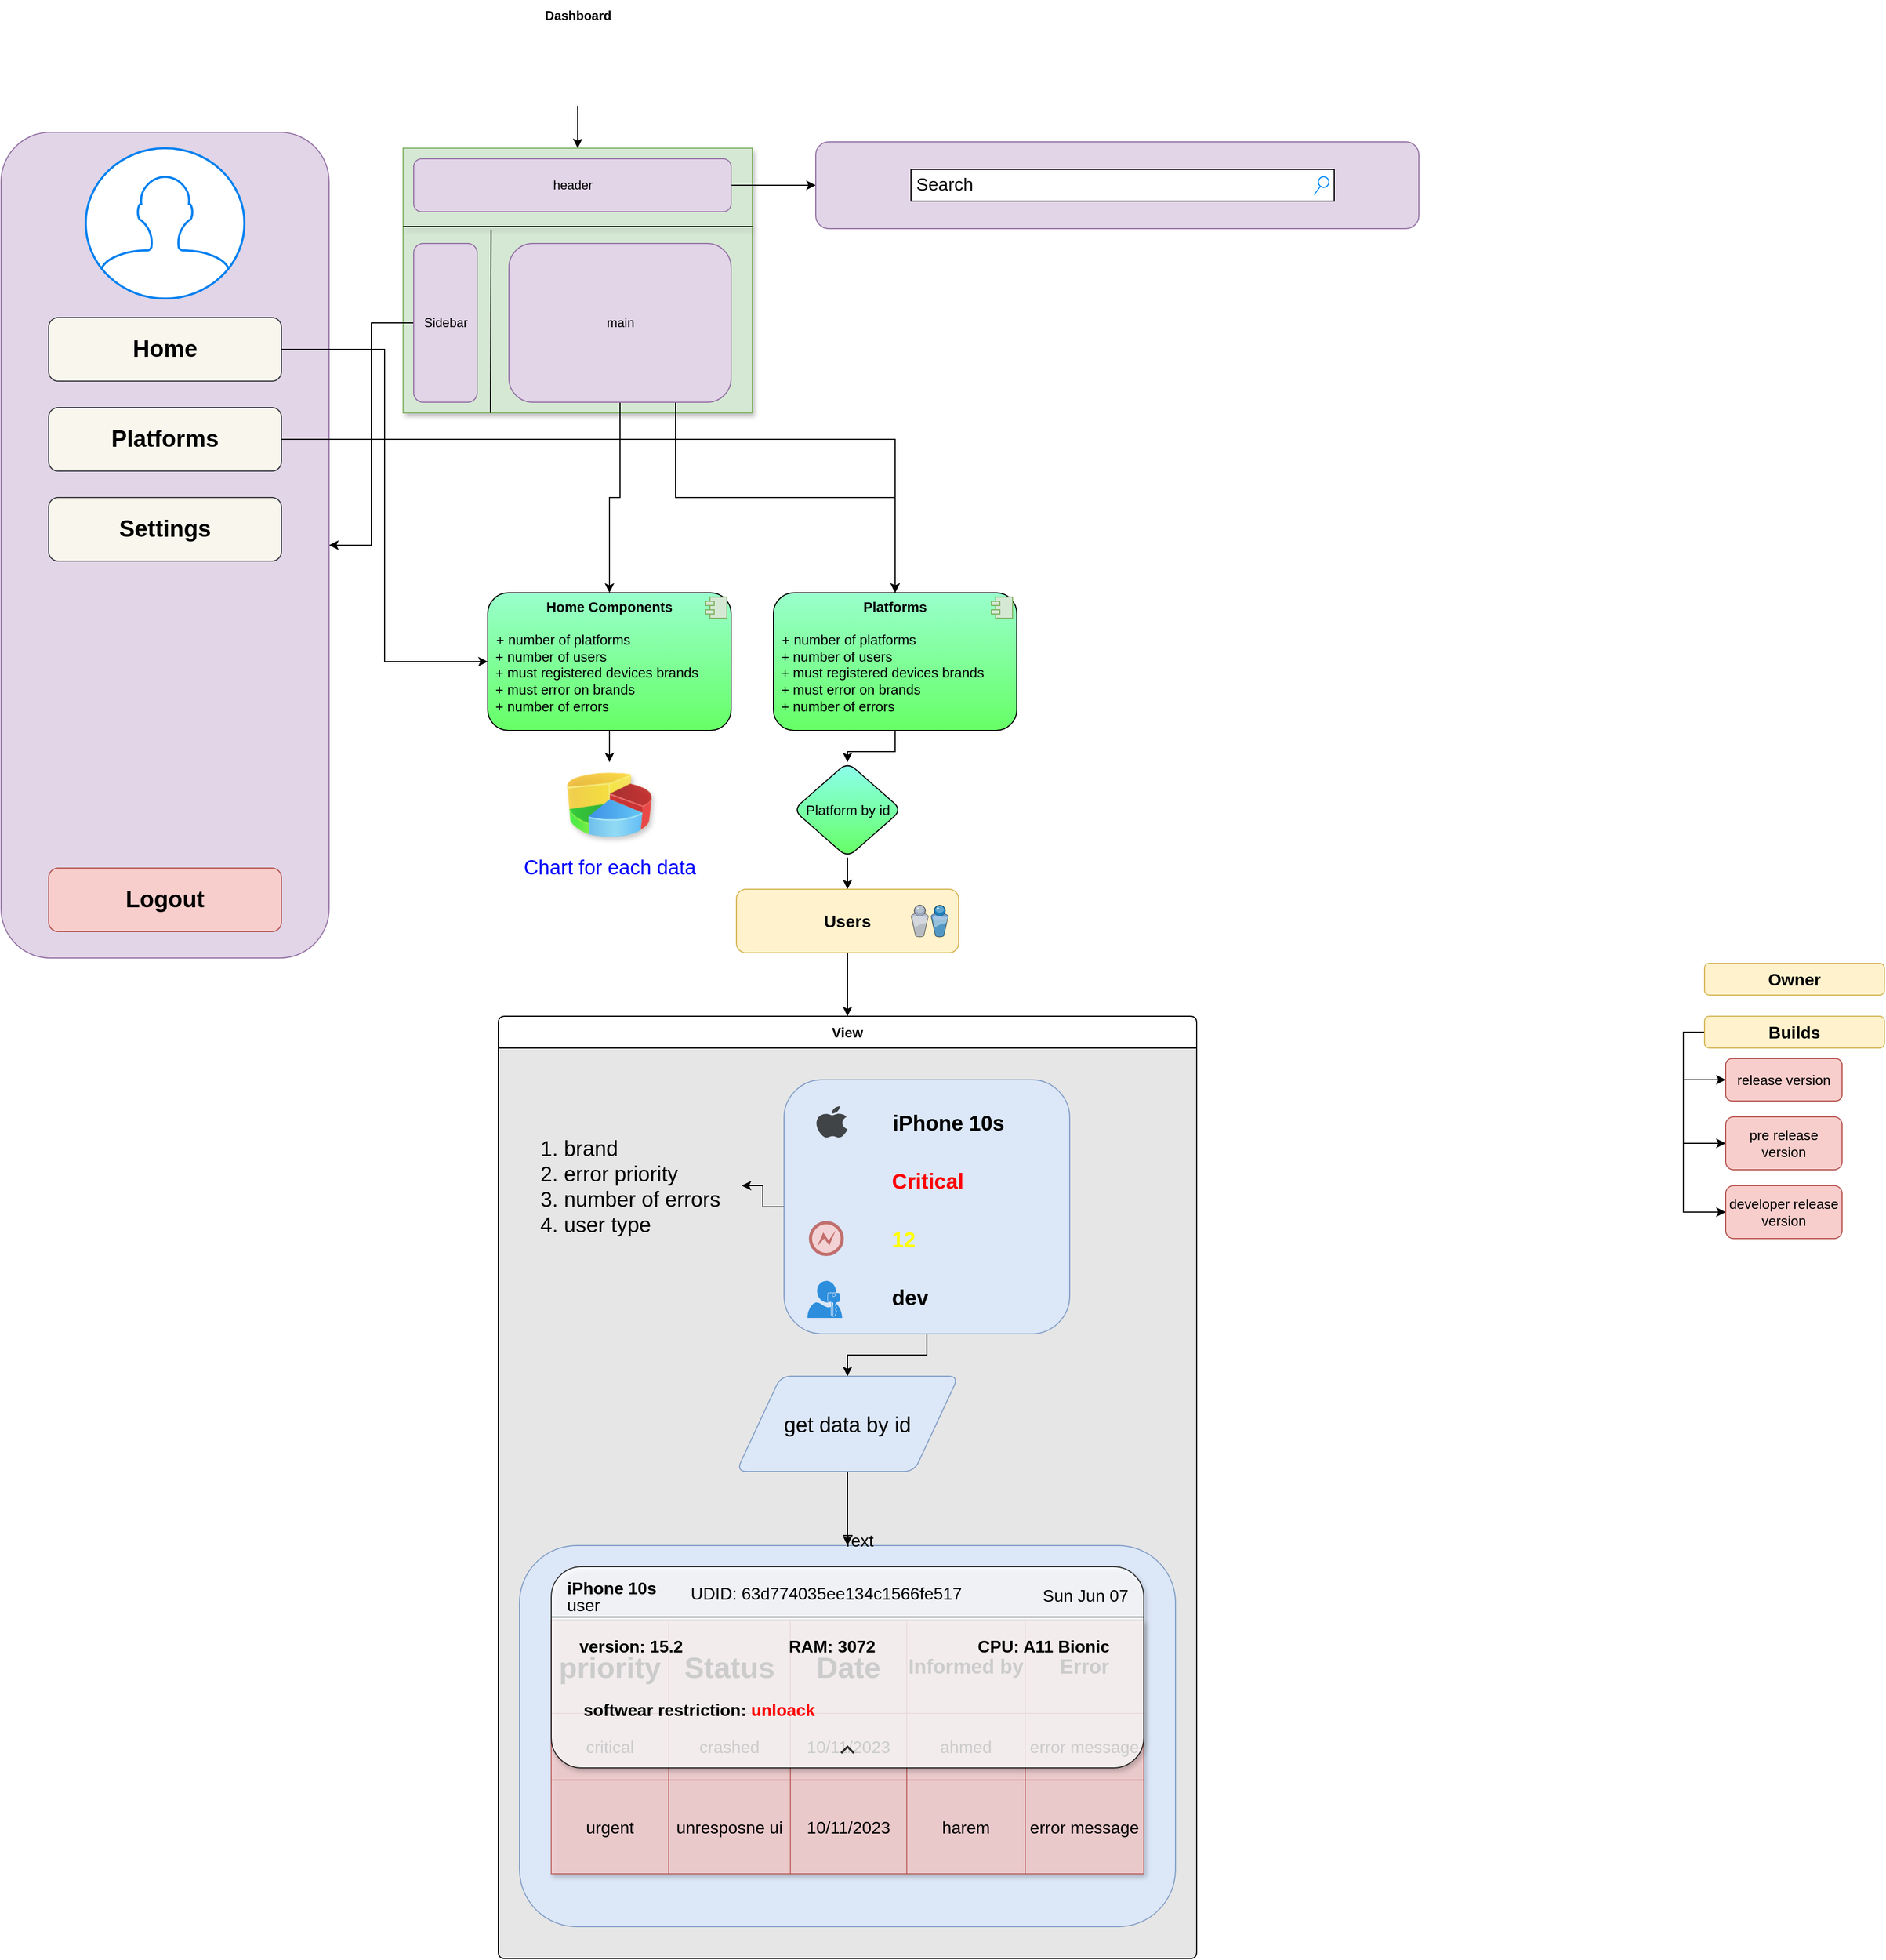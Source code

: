 <mxfile version="20.8.13" type="github">
  <diagram name="Page-1" id="5f0bae14-7c28-e335-631c-24af17079c00">
    <mxGraphModel dx="3183" dy="1113" grid="1" gridSize="10" guides="1" tooltips="1" connect="1" arrows="1" fold="1" page="1" pageScale="1" pageWidth="1100" pageHeight="850" background="none" math="0" shadow="0">
      <root>
        <mxCell id="0" />
        <mxCell id="1" parent="0" />
        <mxCell id="uQ2OAuAyLlIsEGCyf4NW-97" value="View" style="swimlane;whiteSpace=wrap;html=1;rounded=1;shadow=0;glass=0;sketch=0;fillStyle=solid;fontFamily=Helvetica;fontSize=13;gradientDirection=south;startSize=30;arcSize=7;swimlaneFillColor=#E6E6E6;expand=1;" vertex="1" parent="1">
          <mxGeometry x="340" y="970" width="660" height="890" as="geometry" />
        </mxCell>
        <mxCell id="uQ2OAuAyLlIsEGCyf4NW-123" value="" style="rounded=1;whiteSpace=wrap;html=1;shadow=0;glass=0;sketch=0;fillStyle=solid;fontFamily=Helvetica;fontSize=13;fillColor=#dae8fc;gradientDirection=south;opacity=80;strokeColor=#6c8ebf;" vertex="1" parent="uQ2OAuAyLlIsEGCyf4NW-97">
          <mxGeometry x="20" y="500" width="620" height="360" as="geometry" />
        </mxCell>
        <mxCell id="uQ2OAuAyLlIsEGCyf4NW-139" value="" style="shape=table;startSize=0;container=1;collapsible=0;childLayout=tableLayout;fontSize=16;rounded=1;shadow=1;glass=0;sketch=0;fillStyle=solid;strokeColor=#b85450;fontFamily=Helvetica;fillColor=#f8cecc;gradientDirection=south;opacity=80;arcSize=24;fixedRows=0;resizeLast=0;resizeLastRow=0;" vertex="1" parent="uQ2OAuAyLlIsEGCyf4NW-97">
          <mxGeometry x="50" y="570.5" width="560" height="239.5" as="geometry" />
        </mxCell>
        <mxCell id="uQ2OAuAyLlIsEGCyf4NW-144" value="" style="shape=tableRow;horizontal=0;startSize=0;swimlaneHead=0;swimlaneBody=0;strokeColor=inherit;top=0;left=0;bottom=0;right=0;collapsible=0;dropTarget=0;fillColor=none;points=[[0,0.5],[1,0.5]];portConstraint=eastwest;fontSize=16;rounded=1;shadow=1;glass=0;sketch=0;fillStyle=solid;fontFamily=Helvetica;fontColor=#000000;opacity=80;arcSize=50;" vertex="1" parent="uQ2OAuAyLlIsEGCyf4NW-139">
          <mxGeometry width="560" height="88" as="geometry" />
        </mxCell>
        <mxCell id="uQ2OAuAyLlIsEGCyf4NW-145" value="&lt;b&gt;&lt;font style=&quot;font-size: 28px;&quot;&gt;priority&lt;/font&gt;&lt;/b&gt;" style="shape=partialRectangle;html=1;whiteSpace=wrap;connectable=0;strokeColor=inherit;overflow=hidden;fillColor=none;top=0;left=0;bottom=0;right=0;pointerEvents=1;fontSize=16;rounded=1;shadow=1;glass=0;sketch=0;fillStyle=solid;fontFamily=Helvetica;fontColor=#000000;opacity=80;" vertex="1" parent="uQ2OAuAyLlIsEGCyf4NW-144">
          <mxGeometry width="111" height="88" as="geometry">
            <mxRectangle width="111" height="88" as="alternateBounds" />
          </mxGeometry>
        </mxCell>
        <mxCell id="uQ2OAuAyLlIsEGCyf4NW-146" value="&lt;b style=&quot;border-color: var(--border-color);&quot;&gt;&lt;font style=&quot;border-color: var(--border-color); font-size: 28px;&quot;&gt;Status&lt;/font&gt;&lt;/b&gt;" style="shape=partialRectangle;html=1;whiteSpace=wrap;connectable=0;strokeColor=inherit;overflow=hidden;fillColor=none;top=0;left=0;bottom=0;right=0;pointerEvents=1;fontSize=16;rounded=1;shadow=1;glass=0;sketch=0;fillStyle=solid;fontFamily=Helvetica;fontColor=#000000;opacity=80;" vertex="1" parent="uQ2OAuAyLlIsEGCyf4NW-144">
          <mxGeometry x="111" width="115" height="88" as="geometry">
            <mxRectangle width="115" height="88" as="alternateBounds" />
          </mxGeometry>
        </mxCell>
        <mxCell id="uQ2OAuAyLlIsEGCyf4NW-147" value="&lt;b style=&quot;border-color: var(--border-color);&quot;&gt;&lt;font style=&quot;border-color: var(--border-color); font-size: 28px;&quot;&gt;Date&lt;/font&gt;&lt;/b&gt;" style="shape=partialRectangle;html=1;whiteSpace=wrap;connectable=0;strokeColor=inherit;overflow=hidden;fillColor=none;top=0;left=0;bottom=0;right=0;pointerEvents=1;fontSize=16;rounded=1;shadow=1;glass=0;sketch=0;fillStyle=solid;fontFamily=Helvetica;fontColor=#000000;opacity=80;" vertex="1" parent="uQ2OAuAyLlIsEGCyf4NW-144">
          <mxGeometry x="226" width="110" height="88" as="geometry">
            <mxRectangle width="110" height="88" as="alternateBounds" />
          </mxGeometry>
        </mxCell>
        <mxCell id="uQ2OAuAyLlIsEGCyf4NW-187" value="&lt;b style=&quot;border-color: var(--border-color);&quot;&gt;&lt;font style=&quot;border-color: var(--border-color); font-size: 19px;&quot;&gt;Informed by&lt;/font&gt;&lt;/b&gt;" style="shape=partialRectangle;html=1;whiteSpace=wrap;connectable=0;strokeColor=inherit;overflow=hidden;fillColor=none;top=0;left=0;bottom=0;right=0;pointerEvents=1;fontSize=16;rounded=1;shadow=1;glass=0;sketch=0;fillStyle=solid;fontFamily=Helvetica;fontColor=#000000;opacity=80;" vertex="1" parent="uQ2OAuAyLlIsEGCyf4NW-144">
          <mxGeometry x="336" width="112" height="88" as="geometry">
            <mxRectangle width="112" height="88" as="alternateBounds" />
          </mxGeometry>
        </mxCell>
        <mxCell id="uQ2OAuAyLlIsEGCyf4NW-190" value="&lt;span style=&quot;font-size: 19px;&quot;&gt;&lt;b&gt;Error&lt;/b&gt;&lt;/span&gt;" style="shape=partialRectangle;html=1;whiteSpace=wrap;connectable=0;strokeColor=inherit;overflow=hidden;fillColor=none;top=0;left=0;bottom=0;right=0;pointerEvents=1;fontSize=16;rounded=1;shadow=1;glass=0;sketch=0;fillStyle=solid;fontFamily=Helvetica;fontColor=#000000;opacity=80;" vertex="1" parent="uQ2OAuAyLlIsEGCyf4NW-144">
          <mxGeometry x="448" width="112" height="88" as="geometry">
            <mxRectangle width="112" height="88" as="alternateBounds" />
          </mxGeometry>
        </mxCell>
        <mxCell id="uQ2OAuAyLlIsEGCyf4NW-148" value="" style="shape=tableRow;horizontal=0;startSize=0;swimlaneHead=0;swimlaneBody=0;strokeColor=inherit;top=0;left=0;bottom=0;right=0;collapsible=0;dropTarget=0;fillColor=none;points=[[0,0.5],[1,0.5]];portConstraint=eastwest;fontSize=16;rounded=1;shadow=1;glass=0;sketch=0;fillStyle=solid;fontFamily=Helvetica;fontColor=#000000;opacity=80;" vertex="1" parent="uQ2OAuAyLlIsEGCyf4NW-139">
          <mxGeometry y="88" width="560" height="63" as="geometry" />
        </mxCell>
        <mxCell id="uQ2OAuAyLlIsEGCyf4NW-149" value="critical" style="shape=partialRectangle;html=1;whiteSpace=wrap;connectable=0;strokeColor=inherit;overflow=hidden;fillColor=none;top=0;left=0;bottom=0;right=0;pointerEvents=1;fontSize=16;rounded=1;shadow=1;glass=0;sketch=0;fillStyle=solid;fontFamily=Helvetica;fontColor=#000000;opacity=80;" vertex="1" parent="uQ2OAuAyLlIsEGCyf4NW-148">
          <mxGeometry width="111" height="63" as="geometry">
            <mxRectangle width="111" height="63" as="alternateBounds" />
          </mxGeometry>
        </mxCell>
        <mxCell id="uQ2OAuAyLlIsEGCyf4NW-150" value="crashed" style="shape=partialRectangle;html=1;whiteSpace=wrap;connectable=0;strokeColor=inherit;overflow=hidden;fillColor=none;top=0;left=0;bottom=0;right=0;pointerEvents=1;fontSize=16;rounded=1;shadow=1;glass=0;sketch=0;fillStyle=solid;fontFamily=Helvetica;fontColor=#000000;opacity=80;" vertex="1" parent="uQ2OAuAyLlIsEGCyf4NW-148">
          <mxGeometry x="111" width="115" height="63" as="geometry">
            <mxRectangle width="115" height="63" as="alternateBounds" />
          </mxGeometry>
        </mxCell>
        <mxCell id="uQ2OAuAyLlIsEGCyf4NW-151" value="10/11/2023" style="shape=partialRectangle;html=1;whiteSpace=wrap;connectable=0;strokeColor=inherit;overflow=hidden;fillColor=none;top=0;left=0;bottom=0;right=0;pointerEvents=1;fontSize=16;rounded=1;shadow=1;glass=0;sketch=0;fillStyle=solid;fontFamily=Helvetica;fontColor=#000000;opacity=80;" vertex="1" parent="uQ2OAuAyLlIsEGCyf4NW-148">
          <mxGeometry x="226" width="110" height="63" as="geometry">
            <mxRectangle width="110" height="63" as="alternateBounds" />
          </mxGeometry>
        </mxCell>
        <mxCell id="uQ2OAuAyLlIsEGCyf4NW-188" value="ahmed" style="shape=partialRectangle;html=1;whiteSpace=wrap;connectable=0;strokeColor=inherit;overflow=hidden;fillColor=none;top=0;left=0;bottom=0;right=0;pointerEvents=1;fontSize=16;rounded=1;shadow=1;glass=0;sketch=0;fillStyle=solid;fontFamily=Helvetica;fontColor=#000000;opacity=80;" vertex="1" parent="uQ2OAuAyLlIsEGCyf4NW-148">
          <mxGeometry x="336" width="112" height="63" as="geometry">
            <mxRectangle width="112" height="63" as="alternateBounds" />
          </mxGeometry>
        </mxCell>
        <mxCell id="uQ2OAuAyLlIsEGCyf4NW-191" value="error message" style="shape=partialRectangle;html=1;whiteSpace=wrap;connectable=0;strokeColor=inherit;overflow=hidden;fillColor=none;top=0;left=0;bottom=0;right=0;pointerEvents=1;fontSize=16;rounded=1;shadow=1;glass=0;sketch=0;fillStyle=solid;fontFamily=Helvetica;fontColor=#000000;opacity=80;" vertex="1" parent="uQ2OAuAyLlIsEGCyf4NW-148">
          <mxGeometry x="448" width="112" height="63" as="geometry">
            <mxRectangle width="112" height="63" as="alternateBounds" />
          </mxGeometry>
        </mxCell>
        <mxCell id="uQ2OAuAyLlIsEGCyf4NW-140" value="" style="shape=tableRow;horizontal=0;startSize=0;swimlaneHead=0;swimlaneBody=0;strokeColor=inherit;top=0;left=0;bottom=0;right=0;collapsible=0;dropTarget=0;fillColor=none;points=[[0,0.5],[1,0.5]];portConstraint=eastwest;fontSize=16;rounded=1;shadow=1;glass=0;sketch=0;fillStyle=solid;fontFamily=Helvetica;fontColor=#000000;opacity=80;arcSize=6;moveCells=0;" vertex="1" parent="uQ2OAuAyLlIsEGCyf4NW-139">
          <mxGeometry y="151" width="560" height="89" as="geometry" />
        </mxCell>
        <mxCell id="uQ2OAuAyLlIsEGCyf4NW-141" value="urgent" style="shape=partialRectangle;html=1;whiteSpace=wrap;connectable=0;strokeColor=inherit;overflow=hidden;fillColor=none;top=0;left=0;bottom=0;right=0;pointerEvents=1;fontSize=16;rounded=1;shadow=1;glass=0;sketch=0;fillStyle=solid;fontFamily=Helvetica;fontColor=#000000;opacity=80;" vertex="1" parent="uQ2OAuAyLlIsEGCyf4NW-140">
          <mxGeometry width="111" height="89" as="geometry">
            <mxRectangle width="111" height="89" as="alternateBounds" />
          </mxGeometry>
        </mxCell>
        <mxCell id="uQ2OAuAyLlIsEGCyf4NW-142" value="unresposne ui" style="shape=partialRectangle;html=1;whiteSpace=wrap;connectable=0;strokeColor=inherit;overflow=hidden;fillColor=none;top=0;left=0;bottom=0;right=0;pointerEvents=1;fontSize=16;rounded=1;shadow=1;glass=0;sketch=0;fillStyle=solid;fontFamily=Helvetica;fontColor=#000000;opacity=80;" vertex="1" parent="uQ2OAuAyLlIsEGCyf4NW-140">
          <mxGeometry x="111" width="115" height="89" as="geometry">
            <mxRectangle width="115" height="89" as="alternateBounds" />
          </mxGeometry>
        </mxCell>
        <mxCell id="uQ2OAuAyLlIsEGCyf4NW-143" value="10/11/2023" style="shape=partialRectangle;html=1;whiteSpace=wrap;connectable=0;strokeColor=inherit;overflow=hidden;fillColor=none;top=0;left=0;bottom=0;right=0;pointerEvents=1;fontSize=16;rounded=1;shadow=1;glass=0;sketch=0;fillStyle=solid;fontFamily=Helvetica;fontColor=#000000;opacity=80;" vertex="1" parent="uQ2OAuAyLlIsEGCyf4NW-140">
          <mxGeometry x="226" width="110" height="89" as="geometry">
            <mxRectangle width="110" height="89" as="alternateBounds" />
          </mxGeometry>
        </mxCell>
        <mxCell id="uQ2OAuAyLlIsEGCyf4NW-189" value="harem" style="shape=partialRectangle;html=1;whiteSpace=wrap;connectable=0;strokeColor=inherit;overflow=hidden;fillColor=none;top=0;left=0;bottom=0;right=0;pointerEvents=1;fontSize=16;rounded=1;shadow=1;glass=0;sketch=0;fillStyle=solid;fontFamily=Helvetica;fontColor=#000000;opacity=80;" vertex="1" parent="uQ2OAuAyLlIsEGCyf4NW-140">
          <mxGeometry x="336" width="112" height="89" as="geometry">
            <mxRectangle width="112" height="89" as="alternateBounds" />
          </mxGeometry>
        </mxCell>
        <mxCell id="uQ2OAuAyLlIsEGCyf4NW-192" value="error message" style="shape=partialRectangle;html=1;whiteSpace=wrap;connectable=0;strokeColor=inherit;overflow=hidden;fillColor=none;top=0;left=0;bottom=0;right=0;pointerEvents=1;fontSize=16;rounded=1;shadow=1;glass=0;sketch=0;fillStyle=solid;fontFamily=Helvetica;fontColor=#000000;opacity=80;" vertex="1" parent="uQ2OAuAyLlIsEGCyf4NW-140">
          <mxGeometry x="448" width="112" height="89" as="geometry">
            <mxRectangle width="112" height="89" as="alternateBounds" />
          </mxGeometry>
        </mxCell>
        <mxCell id="uQ2OAuAyLlIsEGCyf4NW-114" style="edgeStyle=orthogonalEdgeStyle;rounded=0;orthogonalLoop=1;jettySize=auto;html=1;exitX=0;exitY=0.5;exitDx=0;exitDy=0;fontFamily=Helvetica;fontSize=20;" edge="1" parent="uQ2OAuAyLlIsEGCyf4NW-97" source="uQ2OAuAyLlIsEGCyf4NW-105" target="uQ2OAuAyLlIsEGCyf4NW-112">
          <mxGeometry relative="1" as="geometry" />
        </mxCell>
        <mxCell id="uQ2OAuAyLlIsEGCyf4NW-122" value="" style="edgeStyle=orthogonalEdgeStyle;rounded=0;orthogonalLoop=1;jettySize=auto;html=1;fontFamily=Helvetica;fontSize=20;fontColor=#FFFF00;" edge="1" parent="uQ2OAuAyLlIsEGCyf4NW-97" source="uQ2OAuAyLlIsEGCyf4NW-105" target="uQ2OAuAyLlIsEGCyf4NW-121">
          <mxGeometry relative="1" as="geometry" />
        </mxCell>
        <mxCell id="uQ2OAuAyLlIsEGCyf4NW-105" value="" style="rounded=1;whiteSpace=wrap;html=1;shadow=0;glass=0;sketch=0;fillStyle=solid;fontFamily=Helvetica;fontSize=13;fillColor=#dae8fc;gradientDirection=south;opacity=80;strokeColor=#6c8ebf;" vertex="1" parent="uQ2OAuAyLlIsEGCyf4NW-97">
          <mxGeometry x="270" y="60" width="270" height="240" as="geometry" />
        </mxCell>
        <mxCell id="uQ2OAuAyLlIsEGCyf4NW-108" value="" style="dashed=0;outlineConnect=0;html=1;align=center;labelPosition=center;verticalLabelPosition=bottom;verticalAlign=top;shape=mxgraph.weblogos.apple;fillColor=#1B1C1C;strokeColor=none;rounded=1;shadow=0;glass=0;sketch=0;fillStyle=solid;fontFamily=Helvetica;fontSize=13;opacity=80;" vertex="1" parent="uQ2OAuAyLlIsEGCyf4NW-97">
          <mxGeometry x="300" y="85" width="30" height="30" as="geometry" />
        </mxCell>
        <mxCell id="uQ2OAuAyLlIsEGCyf4NW-109" value="&lt;b&gt;&lt;font style=&quot;font-size: 20px;&quot;&gt;iPhone 10s&lt;/font&gt;&lt;/b&gt;" style="text;html=1;align=center;verticalAlign=middle;resizable=0;points=[];autosize=1;strokeColor=none;fillColor=none;fontSize=13;fontFamily=Helvetica;" vertex="1" parent="uQ2OAuAyLlIsEGCyf4NW-97">
          <mxGeometry x="360" y="80" width="130" height="40" as="geometry" />
        </mxCell>
        <mxCell id="uQ2OAuAyLlIsEGCyf4NW-110" value="" style="points=[[0.145,0.145,0],[0.5,0,0],[0.855,0.145,0],[1,0.5,0],[0.855,0.855,0],[0.5,1,0],[0.145,0.855,0],[0,0.5,0]];shape=mxgraph.bpmn.event;html=1;verticalLabelPosition=bottom;labelBackgroundColor=#ffffff;verticalAlign=top;align=center;perimeter=ellipsePerimeter;outlineConnect=0;aspect=fixed;outline=end;symbol=error;rounded=1;shadow=0;glass=0;sketch=0;fillStyle=solid;fontFamily=Helvetica;fontSize=20;fillColor=#f8cecc;gradientDirection=south;opacity=80;strokeColor=#b85450;" vertex="1" parent="uQ2OAuAyLlIsEGCyf4NW-97">
          <mxGeometry x="295" y="195" width="30" height="30" as="geometry" />
        </mxCell>
        <mxCell id="uQ2OAuAyLlIsEGCyf4NW-112" value="&lt;ol&gt;&lt;li&gt;&lt;span style=&quot;background-color: initial;&quot;&gt;brand&lt;/span&gt;&lt;/li&gt;&lt;li&gt;&lt;span style=&quot;background-color: initial;&quot;&gt;error priority&lt;/span&gt;&lt;/li&gt;&lt;li&gt;&lt;span style=&quot;background-color: initial;&quot;&gt;number of errors&lt;/span&gt;&lt;/li&gt;&lt;li&gt;&lt;span style=&quot;background-color: initial;&quot;&gt;user type&lt;/span&gt;&lt;/li&gt;&lt;/ol&gt;" style="text;html=1;align=left;verticalAlign=middle;resizable=0;points=[];autosize=1;strokeColor=none;fillColor=none;fontSize=20;fontFamily=Helvetica;" vertex="1" parent="uQ2OAuAyLlIsEGCyf4NW-97">
          <mxGeometry x="20" y="85" width="210" height="150" as="geometry" />
        </mxCell>
        <mxCell id="uQ2OAuAyLlIsEGCyf4NW-116" value="&lt;b&gt;&lt;font style=&quot;font-size: 20px;&quot;&gt;Critical&lt;/font&gt;&lt;/b&gt;" style="text;html=1;align=left;verticalAlign=middle;resizable=0;points=[];autosize=1;strokeColor=none;fillColor=none;fontSize=13;fontFamily=Helvetica;fontColor=#FF0000;" vertex="1" parent="uQ2OAuAyLlIsEGCyf4NW-97">
          <mxGeometry x="370" y="135" width="90" height="40" as="geometry" />
        </mxCell>
        <mxCell id="uQ2OAuAyLlIsEGCyf4NW-117" value="" style="shape=image;html=1;verticalAlign=top;verticalLabelPosition=bottom;labelBackgroundColor=#ffffff;imageAspect=0;aspect=fixed;image=https://cdn2.iconfinder.com/data/icons/circle-icons-1/64/caution-128.png;rounded=1;shadow=0;glass=0;sketch=0;fillStyle=solid;fontFamily=Helvetica;fontSize=20;fillColor=default;gradientColor=none;gradientDirection=south;opacity=80;" vertex="1" parent="uQ2OAuAyLlIsEGCyf4NW-97">
          <mxGeometry x="295" y="137.5" width="35" height="35" as="geometry" />
        </mxCell>
        <mxCell id="uQ2OAuAyLlIsEGCyf4NW-118" value="&lt;b&gt;&lt;font style=&quot;font-size: 20px;&quot;&gt;12&lt;/font&gt;&lt;/b&gt;" style="text;html=1;align=left;verticalAlign=middle;resizable=0;points=[];autosize=1;strokeColor=none;fillColor=none;fontSize=13;fontFamily=Helvetica;fontColor=#FFFF00;" vertex="1" parent="uQ2OAuAyLlIsEGCyf4NW-97">
          <mxGeometry x="370" y="190" width="50" height="40" as="geometry" />
        </mxCell>
        <mxCell id="uQ2OAuAyLlIsEGCyf4NW-119" value="" style="sketch=0;aspect=fixed;pointerEvents=1;shadow=0;dashed=0;html=1;strokeColor=none;labelPosition=center;verticalLabelPosition=bottom;verticalAlign=top;align=center;shape=mxgraph.mscae.enterprise.user_permissions;fillColor=#0078D7;rounded=1;glass=0;fillStyle=solid;fontFamily=Helvetica;fontSize=20;fontColor=#FFFF00;opacity=80;" vertex="1" parent="uQ2OAuAyLlIsEGCyf4NW-97">
          <mxGeometry x="292.1" y="250" width="32.9" height="35" as="geometry" />
        </mxCell>
        <mxCell id="uQ2OAuAyLlIsEGCyf4NW-120" value="&lt;span style=&quot;font-size: 20px;&quot;&gt;&lt;b&gt;dev&lt;br&gt;&lt;/b&gt;&lt;/span&gt;" style="text;html=1;align=left;verticalAlign=middle;resizable=0;points=[];autosize=1;strokeColor=none;fillColor=none;fontSize=13;fontFamily=Helvetica;" vertex="1" parent="uQ2OAuAyLlIsEGCyf4NW-97">
          <mxGeometry x="370" y="245" width="60" height="40" as="geometry" />
        </mxCell>
        <mxCell id="uQ2OAuAyLlIsEGCyf4NW-124" value="" style="edgeStyle=orthogonalEdgeStyle;rounded=0;orthogonalLoop=1;jettySize=auto;html=1;fontFamily=Helvetica;fontSize=20;fontColor=#FFFF00;" edge="1" parent="uQ2OAuAyLlIsEGCyf4NW-97" source="uQ2OAuAyLlIsEGCyf4NW-121" target="uQ2OAuAyLlIsEGCyf4NW-123">
          <mxGeometry relative="1" as="geometry" />
        </mxCell>
        <mxCell id="uQ2OAuAyLlIsEGCyf4NW-121" value="get data by id" style="shape=parallelogram;perimeter=parallelogramPerimeter;whiteSpace=wrap;html=1;dashed=0;rounded=1;shadow=0;glass=0;sketch=0;fillStyle=solid;fontFamily=Helvetica;fontSize=20;fillColor=#dae8fc;gradientDirection=south;opacity=80;strokeColor=#6c8ebf;" vertex="1" parent="uQ2OAuAyLlIsEGCyf4NW-97">
          <mxGeometry x="225" y="340" width="210" height="90" as="geometry" />
        </mxCell>
        <mxCell id="uQ2OAuAyLlIsEGCyf4NW-125" value="" style="rounded=1;whiteSpace=wrap;html=1;shadow=1;glass=0;sketch=0;fillStyle=solid;fontFamily=Helvetica;fontSize=20;fontColor=#FFFF00;fillColor=default;gradientColor=none;gradientDirection=south;opacity=80;movable=0;resizable=0;rotatable=0;deletable=0;editable=0;connectable=0;" vertex="1" parent="uQ2OAuAyLlIsEGCyf4NW-97">
          <mxGeometry x="50" y="520" width="560" height="190" as="geometry" />
        </mxCell>
        <mxCell id="uQ2OAuAyLlIsEGCyf4NW-126" value="&lt;h1 style=&quot;line-height: 0%; font-size: 16px;&quot;&gt;&lt;font color=&quot;#000000&quot; style=&quot;font-size: 16px;&quot;&gt;iPhone 10s&lt;/font&gt;&lt;/h1&gt;&lt;p style=&quot;line-height: 0%; font-size: 16px;&quot;&gt;&lt;font color=&quot;#000000&quot; style=&quot;font-size: 16px;&quot;&gt;user&lt;/font&gt;&lt;/p&gt;" style="text;html=1;strokeColor=none;fillColor=none;spacing=5;spacingTop=-20;whiteSpace=wrap;overflow=hidden;rounded=0;fontSize=20;fontFamily=Helvetica;fontColor=#FFFF00;opacity=80;" vertex="1" parent="uQ2OAuAyLlIsEGCyf4NW-97">
          <mxGeometry x="60" y="540" width="140" height="30" as="geometry" />
        </mxCell>
        <mxCell id="uQ2OAuAyLlIsEGCyf4NW-128" value="UDID:&amp;nbsp;63d774035ee134c1566fe517" style="text;html=1;strokeColor=none;fillColor=none;align=center;verticalAlign=middle;whiteSpace=wrap;rounded=0;fontSize=16;fontFamily=Helvetica;fontColor=#000000;" vertex="1" parent="uQ2OAuAyLlIsEGCyf4NW-97">
          <mxGeometry x="170" y="540" width="280" height="10" as="geometry" />
        </mxCell>
        <mxCell id="uQ2OAuAyLlIsEGCyf4NW-129" value="" style="shape=image;html=1;verticalAlign=top;verticalLabelPosition=bottom;labelBackgroundColor=#ffffff;imageAspect=0;aspect=fixed;image=https://cdn1.iconfinder.com/data/icons/material-core/22/content-copy-128.png;rounded=1;shadow=1;glass=0;sketch=0;fillStyle=solid;fontFamily=Helvetica;fontSize=16;fontColor=#000000;fillColor=default;gradientColor=none;gradientDirection=south;opacity=80;" vertex="1" parent="uQ2OAuAyLlIsEGCyf4NW-97">
          <mxGeometry x="452.5" y="535" width="20" height="20" as="geometry" />
        </mxCell>
        <UserObject label="%date{ddd mmm dd yyyy HH:MM:ss}%" placeholders="1" id="uQ2OAuAyLlIsEGCyf4NW-130">
          <mxCell style="text;html=1;strokeColor=none;fillColor=none;align=center;verticalAlign=middle;whiteSpace=wrap;overflow=hidden;fontSize=16;fontFamily=Helvetica;fontColor=#000000;" vertex="1" parent="uQ2OAuAyLlIsEGCyf4NW-97">
            <mxGeometry x="510" y="535" width="90" height="20" as="geometry" />
          </mxCell>
        </UserObject>
        <mxCell id="uQ2OAuAyLlIsEGCyf4NW-131" value="" style="html=1;verticalLabelPosition=bottom;labelBackgroundColor=#ffffff;verticalAlign=top;shadow=0;dashed=0;strokeWidth=2;shape=mxgraph.ios7.misc.down;strokeColor=#000000;rounded=1;glass=0;sketch=0;fillStyle=solid;fontFamily=Helvetica;fontSize=16;fontColor=#000000;fillColor=default;gradientColor=none;gradientDirection=south;opacity=80;rotation=-180;" vertex="1" parent="uQ2OAuAyLlIsEGCyf4NW-97">
          <mxGeometry x="324" y="690" width="12" height="6" as="geometry" />
        </mxCell>
        <mxCell id="uQ2OAuAyLlIsEGCyf4NW-134" value="&lt;div&gt;&lt;b&gt;version: 15.2&lt;/b&gt;&lt;/div&gt;" style="text;html=1;align=center;verticalAlign=middle;resizable=0;points=[];autosize=1;strokeColor=none;fillColor=none;fontSize=16;fontFamily=Helvetica;fontColor=#000000;" vertex="1" parent="uQ2OAuAyLlIsEGCyf4NW-97">
          <mxGeometry x="65" y="580" width="120" height="30" as="geometry" />
        </mxCell>
        <mxCell id="uQ2OAuAyLlIsEGCyf4NW-135" value="" style="endArrow=none;html=1;rounded=0;fontFamily=Helvetica;fontSize=16;fontColor=#000000;entryX=1;entryY=0.25;entryDx=0;entryDy=0;exitX=0;exitY=0.25;exitDx=0;exitDy=0;" edge="1" parent="uQ2OAuAyLlIsEGCyf4NW-97" source="uQ2OAuAyLlIsEGCyf4NW-125" target="uQ2OAuAyLlIsEGCyf4NW-125">
          <mxGeometry width="50" height="50" relative="1" as="geometry">
            <mxPoint x="290" y="660" as="sourcePoint" />
            <mxPoint x="340" y="610" as="targetPoint" />
          </mxGeometry>
        </mxCell>
        <mxCell id="uQ2OAuAyLlIsEGCyf4NW-137" value="&lt;div&gt;&lt;b&gt;RAM: 3072&lt;/b&gt;&lt;/div&gt;" style="text;html=1;align=center;verticalAlign=middle;resizable=0;points=[];autosize=1;strokeColor=none;fillColor=none;fontSize=16;fontFamily=Helvetica;fontColor=#000000;" vertex="1" parent="uQ2OAuAyLlIsEGCyf4NW-97">
          <mxGeometry x="260" y="580" width="110" height="30" as="geometry" />
        </mxCell>
        <mxCell id="uQ2OAuAyLlIsEGCyf4NW-138" value="&lt;div&gt;&lt;b&gt;CPU: A11 Bionic&lt;/b&gt;&lt;/div&gt;" style="text;html=1;align=center;verticalAlign=middle;resizable=0;points=[];autosize=1;strokeColor=none;fillColor=none;fontSize=16;fontFamily=Helvetica;fontColor=#000000;" vertex="1" parent="uQ2OAuAyLlIsEGCyf4NW-97">
          <mxGeometry x="440" y="580" width="150" height="30" as="geometry" />
        </mxCell>
        <mxCell id="uQ2OAuAyLlIsEGCyf4NW-152" value="&lt;div&gt;&lt;b&gt;&amp;nbsp; softwear restriction: &lt;font color=&quot;#ff0000&quot;&gt;unloack&lt;/font&gt;&lt;/b&gt;&lt;/div&gt;" style="text;html=1;align=center;verticalAlign=middle;resizable=0;points=[];autosize=1;strokeColor=none;fillColor=none;fontSize=16;fontFamily=Helvetica;fontColor=#000000;" vertex="1" parent="uQ2OAuAyLlIsEGCyf4NW-97">
          <mxGeometry x="60" y="640" width="250" height="30" as="geometry" />
        </mxCell>
        <mxCell id="uQ2OAuAyLlIsEGCyf4NW-14" style="edgeStyle=orthogonalEdgeStyle;rounded=0;orthogonalLoop=1;jettySize=auto;html=1;exitX=0.5;exitY=1;exitDx=0;exitDy=0;entryX=0.5;entryY=0;entryDx=0;entryDy=0;fontFamily=Helvetica;" edge="1" parent="1" source="uQ2OAuAyLlIsEGCyf4NW-10" target="uQ2OAuAyLlIsEGCyf4NW-18">
          <mxGeometry relative="1" as="geometry">
            <mxPoint x="395" y="160" as="targetPoint" />
          </mxGeometry>
        </mxCell>
        <mxCell id="uQ2OAuAyLlIsEGCyf4NW-10" value="" style="shape=image;html=1;verticalAlign=top;verticalLabelPosition=bottom;labelBackgroundColor=#ffffff;imageAspect=0;aspect=fixed;image=https://cdn4.iconfinder.com/data/icons/online-marketing-hand-drawn-vol-2/52/development__code__script__web__tag__root__browser-128.png" vertex="1" parent="1">
          <mxGeometry x="380" y="40" width="70" height="70" as="geometry" />
        </mxCell>
        <mxCell id="uQ2OAuAyLlIsEGCyf4NW-11" value="Dashboard" style="text;html=1;align=center;verticalAlign=middle;resizable=0;points=[];autosize=1;strokeColor=none;fillColor=none;fontStyle=1;fontFamily=Helvetica;" vertex="1" parent="1">
          <mxGeometry x="370" y="10" width="90" height="30" as="geometry" />
        </mxCell>
        <mxCell id="uQ2OAuAyLlIsEGCyf4NW-18" value="" style="rounded=0;whiteSpace=wrap;html=1;shadow=1;glass=0;fontFamily=Helvetica;fillColor=#d5e8d4;strokeColor=#82b366;" vertex="1" parent="1">
          <mxGeometry x="250" y="150" width="330" height="250" as="geometry" />
        </mxCell>
        <mxCell id="uQ2OAuAyLlIsEGCyf4NW-61" value="" style="edgeStyle=orthogonalEdgeStyle;rounded=0;orthogonalLoop=1;jettySize=auto;html=1;fontFamily=Helvetica;fontSize=13;" edge="1" parent="1" source="uQ2OAuAyLlIsEGCyf4NW-21" target="uQ2OAuAyLlIsEGCyf4NW-60">
          <mxGeometry relative="1" as="geometry" />
        </mxCell>
        <mxCell id="uQ2OAuAyLlIsEGCyf4NW-21" value="header" style="html=1;rounded=1;shadow=0;glass=0;sketch=0;fontFamily=Helvetica;fillColor=#e1d5e7;strokeColor=#9673a6;" vertex="1" parent="1">
          <mxGeometry x="260" y="160" width="300" height="50" as="geometry" />
        </mxCell>
        <mxCell id="uQ2OAuAyLlIsEGCyf4NW-22" value="" style="line;strokeWidth=1;fillColor=none;align=left;verticalAlign=middle;spacingTop=-1;spacingLeft=3;spacingRight=3;rotatable=0;labelPosition=right;points=[];portConstraint=eastwest;strokeColor=inherit;rounded=0;shadow=1;glass=0;sketch=0;fontFamily=Helvetica;" vertex="1" parent="1">
          <mxGeometry x="250" y="220" width="330" height="8" as="geometry" />
        </mxCell>
        <mxCell id="uQ2OAuAyLlIsEGCyf4NW-24" value="" style="endArrow=none;html=1;rounded=0;fontFamily=Helvetica;entryX=0.25;entryY=1;entryDx=0;entryDy=0;exitX=0.252;exitY=0.875;exitDx=0;exitDy=0;exitPerimeter=0;" edge="1" parent="1" source="uQ2OAuAyLlIsEGCyf4NW-22" target="uQ2OAuAyLlIsEGCyf4NW-18">
          <mxGeometry width="50" height="50" relative="1" as="geometry">
            <mxPoint x="424" y="230" as="sourcePoint" />
            <mxPoint x="420" y="390" as="targetPoint" />
            <Array as="points" />
          </mxGeometry>
        </mxCell>
        <mxCell id="uQ2OAuAyLlIsEGCyf4NW-29" value="" style="edgeStyle=orthogonalEdgeStyle;rounded=0;orthogonalLoop=1;jettySize=auto;html=1;fontFamily=Helvetica;" edge="1" parent="1" source="uQ2OAuAyLlIsEGCyf4NW-25" target="uQ2OAuAyLlIsEGCyf4NW-28">
          <mxGeometry relative="1" as="geometry" />
        </mxCell>
        <mxCell id="uQ2OAuAyLlIsEGCyf4NW-25" value="Sidebar" style="html=1;rounded=1;shadow=0;glass=0;fontFamily=Helvetica;fillColor=#e1d5e7;strokeColor=#9673a6;" vertex="1" parent="1">
          <mxGeometry x="260" y="240" width="60" height="150" as="geometry" />
        </mxCell>
        <mxCell id="uQ2OAuAyLlIsEGCyf4NW-88" value="" style="edgeStyle=orthogonalEdgeStyle;rounded=0;orthogonalLoop=1;jettySize=auto;html=1;fontFamily=Helvetica;fontSize=13;" edge="1" parent="1" source="uQ2OAuAyLlIsEGCyf4NW-26" target="uQ2OAuAyLlIsEGCyf4NW-74">
          <mxGeometry relative="1" as="geometry" />
        </mxCell>
        <mxCell id="uQ2OAuAyLlIsEGCyf4NW-93" style="edgeStyle=orthogonalEdgeStyle;rounded=0;orthogonalLoop=1;jettySize=auto;html=1;exitX=0.75;exitY=1;exitDx=0;exitDy=0;fontFamily=Helvetica;fontSize=13;" edge="1" parent="1" source="uQ2OAuAyLlIsEGCyf4NW-26" target="uQ2OAuAyLlIsEGCyf4NW-90">
          <mxGeometry relative="1" as="geometry" />
        </mxCell>
        <mxCell id="uQ2OAuAyLlIsEGCyf4NW-26" value="main" style="html=1;rounded=1;shadow=0;glass=0;sketch=0;fontFamily=Helvetica;fillColor=#e1d5e7;strokeColor=#9673a6;" vertex="1" parent="1">
          <mxGeometry x="350" y="240" width="210" height="150" as="geometry" />
        </mxCell>
        <mxCell id="uQ2OAuAyLlIsEGCyf4NW-28" value="&lt;div&gt;&lt;span style=&quot;font-size: 14px;&quot;&gt;&lt;br&gt;&lt;/span&gt;&lt;/div&gt;" style="html=1;rounded=1;shadow=0;glass=0;fontFamily=Helvetica;fillColor=#e1d5e7;strokeColor=#9673a6;align=left;" vertex="1" parent="1">
          <mxGeometry x="-130" y="135" width="310" height="780" as="geometry" />
        </mxCell>
        <mxCell id="uQ2OAuAyLlIsEGCyf4NW-89" style="edgeStyle=orthogonalEdgeStyle;rounded=0;orthogonalLoop=1;jettySize=auto;html=1;exitX=1;exitY=0.5;exitDx=0;exitDy=0;entryX=0;entryY=0.5;entryDx=0;entryDy=0;fontFamily=Helvetica;fontSize=13;" edge="1" parent="1" source="uQ2OAuAyLlIsEGCyf4NW-30" target="uQ2OAuAyLlIsEGCyf4NW-74">
          <mxGeometry relative="1" as="geometry" />
        </mxCell>
        <mxCell id="uQ2OAuAyLlIsEGCyf4NW-30" value="&lt;b&gt;&lt;font style=&quot;font-size: 22px;&quot;&gt;Home&lt;/font&gt;&lt;/b&gt;" style="rounded=1;whiteSpace=wrap;html=1;shadow=0;glass=0;sketch=0;fontFamily=Helvetica;fontSize=10;fillColor=#f9f7ed;strokeColor=#36393d;" vertex="1" parent="1">
          <mxGeometry x="-85" y="310" width="220" height="60" as="geometry" />
        </mxCell>
        <mxCell id="uQ2OAuAyLlIsEGCyf4NW-194" style="edgeStyle=orthogonalEdgeStyle;rounded=0;orthogonalLoop=1;jettySize=auto;html=1;exitX=1;exitY=0.5;exitDx=0;exitDy=0;entryX=0.5;entryY=0;entryDx=0;entryDy=0;fontFamily=Helvetica;fontSize=19;fontColor=#FF0000;" edge="1" parent="1" source="uQ2OAuAyLlIsEGCyf4NW-31" target="uQ2OAuAyLlIsEGCyf4NW-90">
          <mxGeometry relative="1" as="geometry" />
        </mxCell>
        <mxCell id="uQ2OAuAyLlIsEGCyf4NW-31" value="&lt;b&gt;&lt;font style=&quot;font-size: 22px;&quot;&gt;Platforms&lt;/font&gt;&lt;/b&gt;" style="rounded=1;whiteSpace=wrap;html=1;shadow=0;glass=0;sketch=0;fontFamily=Helvetica;fontSize=10;fillColor=#f9f7ed;strokeColor=#36393d;" vertex="1" parent="1">
          <mxGeometry x="-85" y="395" width="220" height="60" as="geometry" />
        </mxCell>
        <mxCell id="uQ2OAuAyLlIsEGCyf4NW-59" value="&lt;b&gt;&lt;font style=&quot;font-size: 22px;&quot;&gt;Logout&lt;/font&gt;&lt;/b&gt;" style="rounded=1;whiteSpace=wrap;html=1;shadow=0;glass=0;sketch=0;fontFamily=Helvetica;fontSize=10;fillColor=#f8cecc;strokeColor=#b85450;" vertex="1" parent="1">
          <mxGeometry x="-85" y="830" width="220" height="60" as="geometry" />
        </mxCell>
        <mxCell id="uQ2OAuAyLlIsEGCyf4NW-60" value="" style="html=1;rounded=1;shadow=0;glass=0;sketch=0;fontFamily=Helvetica;fillColor=#e1d5e7;strokeColor=#9673a6;" vertex="1" parent="1">
          <mxGeometry x="640" y="144" width="570" height="82" as="geometry" />
        </mxCell>
        <mxCell id="uQ2OAuAyLlIsEGCyf4NW-65" value="" style="html=1;verticalLabelPosition=bottom;align=center;labelBackgroundColor=#ffffff;verticalAlign=top;strokeWidth=2;strokeColor=#0080F0;shadow=0;dashed=0;shape=mxgraph.ios7.icons.user;rounded=1;glass=0;sketch=0;fontFamily=Helvetica;fontSize=13;" vertex="1" parent="1">
          <mxGeometry x="-50" y="150" width="150" height="142" as="geometry" />
        </mxCell>
        <mxCell id="uQ2OAuAyLlIsEGCyf4NW-68" value="Search" style="strokeWidth=1;shadow=0;dashed=0;align=center;html=1;shape=mxgraph.mockup.forms.searchBox;mainText=;strokeColor2=#008cff;fontSize=17;align=left;spacingLeft=3;rounded=1;glass=0;fontFamily=Helvetica;" vertex="1" parent="1">
          <mxGeometry x="730" y="170" width="400" height="30" as="geometry" />
        </mxCell>
        <mxCell id="uQ2OAuAyLlIsEGCyf4NW-71" value="" style="shape=image;html=1;verticalAlign=top;verticalLabelPosition=bottom;labelBackgroundColor=#ffffff;imageAspect=0;aspect=fixed;image=https://cdn1.iconfinder.com/data/icons/unicons-line-vol-3/24/exit-128.png;rounded=1;shadow=0;glass=0;sketch=0;fontFamily=Helvetica;fontSize=13;fillColor=#0000CC;" vertex="1" parent="1">
          <mxGeometry x="80" y="840" width="40" height="40" as="geometry" />
        </mxCell>
        <mxCell id="uQ2OAuAyLlIsEGCyf4NW-198" value="" style="edgeStyle=orthogonalEdgeStyle;rounded=0;orthogonalLoop=1;jettySize=auto;html=1;fontFamily=Helvetica;fontSize=19;fontColor=#FF0000;" edge="1" parent="1" source="uQ2OAuAyLlIsEGCyf4NW-74" target="uQ2OAuAyLlIsEGCyf4NW-197">
          <mxGeometry relative="1" as="geometry" />
        </mxCell>
        <mxCell id="uQ2OAuAyLlIsEGCyf4NW-74" value="&lt;p style=&quot;margin:0px;margin-top:6px;text-align:center;&quot;&gt;&lt;b&gt;Home&amp;nbsp;&lt;/b&gt;&lt;b style=&quot;background-color: initial;&quot;&gt;Components&lt;/b&gt;&lt;/p&gt;&lt;p style=&quot;margin:0px;margin-left:8px;&quot;&gt;&lt;br&gt;&lt;/p&gt;&lt;p style=&quot;margin:0px;margin-left:8px;&quot;&gt;+ number of platforms&lt;/p&gt;&amp;nbsp; + number of users&lt;br&gt;&amp;nbsp; + must registered devices brands&lt;br&gt;&amp;nbsp; + must error on brands&lt;br&gt;&amp;nbsp; + number of errors&amp;nbsp;&lt;br&gt;&amp;nbsp;&lt;br&gt;&amp;nbsp;&lt;br&gt;&amp;nbsp;&lt;p style=&quot;margin:0px;margin-left:8px;&quot;&gt;&lt;span style=&quot;background-color: initial;&quot;&gt;&amp;nbsp;&lt;/span&gt;&lt;/p&gt;" style="align=left;overflow=fill;html=1;dropTarget=0;rounded=1;shadow=0;glass=0;sketch=0;fontFamily=Helvetica;fontSize=13;fillColor=#99FFCC;fillStyle=solid;gradientColor=#66FF66;gradientDirection=south;" vertex="1" parent="1">
          <mxGeometry x="330" y="570" width="230" height="130" as="geometry" />
        </mxCell>
        <mxCell id="uQ2OAuAyLlIsEGCyf4NW-75" value="" style="shape=component;jettyWidth=8;jettyHeight=4;rounded=1;shadow=0;glass=0;sketch=0;fontFamily=Helvetica;fontSize=13;fillColor=#d5e8d4;strokeColor=#82b366;" vertex="1" parent="uQ2OAuAyLlIsEGCyf4NW-74">
          <mxGeometry x="1" width="20" height="20" relative="1" as="geometry">
            <mxPoint x="-24" y="4" as="offset" />
          </mxGeometry>
        </mxCell>
        <mxCell id="uQ2OAuAyLlIsEGCyf4NW-83" style="edgeStyle=orthogonalEdgeStyle;rounded=0;orthogonalLoop=1;jettySize=auto;html=1;exitX=0.5;exitY=1;exitDx=0;exitDy=0;entryX=0.5;entryY=0;entryDx=0;entryDy=0;fontFamily=Helvetica;fontSize=13;" edge="1" parent="1" source="uQ2OAuAyLlIsEGCyf4NW-76" target="uQ2OAuAyLlIsEGCyf4NW-32">
          <mxGeometry relative="1" as="geometry">
            <mxPoint x="865" y="840" as="targetPoint" />
          </mxGeometry>
        </mxCell>
        <mxCell id="uQ2OAuAyLlIsEGCyf4NW-104" style="edgeStyle=orthogonalEdgeStyle;rounded=0;orthogonalLoop=1;jettySize=auto;html=1;exitX=0.5;exitY=1;exitDx=0;exitDy=0;entryX=0.5;entryY=0;entryDx=0;entryDy=0;fontFamily=Helvetica;fontSize=13;" edge="1" parent="1" source="uQ2OAuAyLlIsEGCyf4NW-32" target="uQ2OAuAyLlIsEGCyf4NW-97">
          <mxGeometry relative="1" as="geometry" />
        </mxCell>
        <mxCell id="uQ2OAuAyLlIsEGCyf4NW-32" value="&lt;b&gt;&lt;font style=&quot;font-size: 16px;&quot;&gt;Users&lt;/font&gt;&lt;/b&gt;" style="rounded=1;whiteSpace=wrap;html=1;shadow=0;glass=0;sketch=0;fontFamily=Helvetica;fontSize=10;fillColor=#fff2cc;strokeColor=#d6b656;" vertex="1" parent="1">
          <mxGeometry x="565" y="850" width="210" height="60" as="geometry" />
        </mxCell>
        <mxCell id="uQ2OAuAyLlIsEGCyf4NW-36" value="&lt;b&gt;&lt;font style=&quot;font-size: 16px;&quot;&gt;Owner&lt;/font&gt;&lt;/b&gt;" style="rounded=1;whiteSpace=wrap;html=1;shadow=0;glass=0;sketch=0;fontFamily=Helvetica;fontSize=10;fillColor=#fff2cc;strokeColor=#d6b656;" vertex="1" parent="1">
          <mxGeometry x="1480" y="920" width="170" height="30" as="geometry" />
        </mxCell>
        <mxCell id="uQ2OAuAyLlIsEGCyf4NW-99" style="edgeStyle=orthogonalEdgeStyle;rounded=0;orthogonalLoop=1;jettySize=auto;html=1;exitX=0;exitY=0.5;exitDx=0;exitDy=0;entryX=0;entryY=0.5;entryDx=0;entryDy=0;fontFamily=Helvetica;fontSize=13;" edge="1" parent="1" source="uQ2OAuAyLlIsEGCyf4NW-42" target="uQ2OAuAyLlIsEGCyf4NW-44">
          <mxGeometry relative="1" as="geometry" />
        </mxCell>
        <mxCell id="uQ2OAuAyLlIsEGCyf4NW-100" style="edgeStyle=orthogonalEdgeStyle;rounded=0;orthogonalLoop=1;jettySize=auto;html=1;exitX=0;exitY=0.5;exitDx=0;exitDy=0;entryX=0;entryY=0.5;entryDx=0;entryDy=0;fontFamily=Helvetica;fontSize=13;" edge="1" parent="1" source="uQ2OAuAyLlIsEGCyf4NW-42" target="uQ2OAuAyLlIsEGCyf4NW-55">
          <mxGeometry relative="1" as="geometry" />
        </mxCell>
        <mxCell id="uQ2OAuAyLlIsEGCyf4NW-101" style="edgeStyle=orthogonalEdgeStyle;rounded=0;orthogonalLoop=1;jettySize=auto;html=1;exitX=0;exitY=0.5;exitDx=0;exitDy=0;entryX=0;entryY=0.5;entryDx=0;entryDy=0;fontFamily=Helvetica;fontSize=13;" edge="1" parent="1" source="uQ2OAuAyLlIsEGCyf4NW-42" target="uQ2OAuAyLlIsEGCyf4NW-56">
          <mxGeometry relative="1" as="geometry" />
        </mxCell>
        <mxCell id="uQ2OAuAyLlIsEGCyf4NW-42" value="&lt;b&gt;&lt;font style=&quot;font-size: 16px;&quot;&gt;Builds&lt;/font&gt;&lt;/b&gt;" style="rounded=1;whiteSpace=wrap;html=1;shadow=0;glass=0;sketch=0;fontFamily=Helvetica;fontSize=10;fillColor=#fff2cc;strokeColor=#d6b656;" vertex="1" parent="1">
          <mxGeometry x="1480" y="970" width="170" height="30" as="geometry" />
        </mxCell>
        <mxCell id="uQ2OAuAyLlIsEGCyf4NW-44" value="&lt;font style=&quot;font-size: 13px;&quot;&gt;release version&lt;/font&gt;" style="rounded=1;whiteSpace=wrap;html=1;shadow=0;glass=0;sketch=0;fontFamily=Helvetica;fontSize=10;fillColor=#f8cecc;strokeColor=#b85450;" vertex="1" parent="1">
          <mxGeometry x="1500" y="1010" width="110" height="40" as="geometry" />
        </mxCell>
        <mxCell id="uQ2OAuAyLlIsEGCyf4NW-55" value="&lt;font style=&quot;font-size: 13px;&quot;&gt;pre release version&lt;/font&gt;" style="rounded=1;whiteSpace=wrap;html=1;shadow=0;glass=0;sketch=0;fontFamily=Helvetica;fontSize=10;fillColor=#f8cecc;strokeColor=#b85450;" vertex="1" parent="1">
          <mxGeometry x="1500" y="1065" width="110" height="50" as="geometry" />
        </mxCell>
        <mxCell id="uQ2OAuAyLlIsEGCyf4NW-56" value="&lt;font style=&quot;font-size: 13px;&quot;&gt;developer release version&lt;/font&gt;" style="rounded=1;whiteSpace=wrap;html=1;shadow=0;glass=0;sketch=0;fontFamily=Helvetica;fontSize=10;fillColor=#f8cecc;strokeColor=#b85450;" vertex="1" parent="1">
          <mxGeometry x="1500" y="1130" width="110" height="50" as="geometry" />
        </mxCell>
        <mxCell id="uQ2OAuAyLlIsEGCyf4NW-196" style="edgeStyle=orthogonalEdgeStyle;rounded=0;orthogonalLoop=1;jettySize=auto;html=1;exitX=0.5;exitY=1;exitDx=0;exitDy=0;entryX=0.5;entryY=0;entryDx=0;entryDy=0;fontFamily=Helvetica;fontSize=19;fontColor=#FF0000;" edge="1" parent="1" source="uQ2OAuAyLlIsEGCyf4NW-90" target="uQ2OAuAyLlIsEGCyf4NW-76">
          <mxGeometry relative="1" as="geometry" />
        </mxCell>
        <mxCell id="uQ2OAuAyLlIsEGCyf4NW-90" value="&lt;p style=&quot;margin:0px;margin-top:6px;text-align:center;&quot;&gt;&lt;b&gt;Platforms&lt;/b&gt;&lt;/p&gt;&lt;p style=&quot;margin:0px;margin-left:8px;&quot;&gt;&lt;br&gt;&lt;/p&gt;&lt;p style=&quot;margin:0px;margin-left:8px;&quot;&gt;+ number of platforms&lt;/p&gt;&amp;nbsp; + number of users&lt;br&gt;&amp;nbsp; + must registered devices brands&lt;br&gt;&amp;nbsp; + must error on brands&lt;br&gt;&amp;nbsp; + number of errors&amp;nbsp;&lt;br&gt;&amp;nbsp;&lt;br&gt;&amp;nbsp;&lt;br&gt;&amp;nbsp;&lt;p style=&quot;margin:0px;margin-left:8px;&quot;&gt;&lt;span style=&quot;background-color: initial;&quot;&gt;&amp;nbsp;&lt;/span&gt;&lt;/p&gt;" style="align=left;overflow=fill;html=1;dropTarget=0;rounded=1;shadow=0;glass=0;sketch=0;fontFamily=Helvetica;fontSize=13;fillColor=#99FFCC;fillStyle=solid;gradientColor=#66FF66;gradientDirection=south;" vertex="1" parent="1">
          <mxGeometry x="600" y="570" width="230" height="130" as="geometry" />
        </mxCell>
        <mxCell id="uQ2OAuAyLlIsEGCyf4NW-91" value="" style="shape=component;jettyWidth=8;jettyHeight=4;rounded=1;shadow=0;glass=0;sketch=0;fontFamily=Helvetica;fontSize=13;fillColor=#d5e8d4;strokeColor=#82b366;" vertex="1" parent="uQ2OAuAyLlIsEGCyf4NW-90">
          <mxGeometry x="1" width="20" height="20" relative="1" as="geometry">
            <mxPoint x="-24" y="4" as="offset" />
          </mxGeometry>
        </mxCell>
        <mxCell id="uQ2OAuAyLlIsEGCyf4NW-94" value="&lt;b&gt;&lt;font style=&quot;font-size: 22px;&quot;&gt;Settings&lt;/font&gt;&lt;/b&gt;" style="rounded=1;whiteSpace=wrap;html=1;shadow=0;glass=0;sketch=0;fontFamily=Helvetica;fontSize=10;fillColor=#f9f7ed;strokeColor=#36393d;" vertex="1" parent="1">
          <mxGeometry x="-85" y="480" width="220" height="60" as="geometry" />
        </mxCell>
        <mxCell id="uQ2OAuAyLlIsEGCyf4NW-76" value="Platform by id" style="rhombus;whiteSpace=wrap;html=1;rounded=1;shadow=0;glass=0;sketch=0;fillStyle=solid;fontFamily=Helvetica;fontSize=13;fillColor=#8CFFEC;gradientColor=#66FF66;gradientDirection=south;" vertex="1" parent="1">
          <mxGeometry x="618.75" y="730" width="102.5" height="90" as="geometry" />
        </mxCell>
        <mxCell id="uQ2OAuAyLlIsEGCyf4NW-103" value="" style="verticalLabelPosition=bottom;sketch=0;aspect=fixed;html=1;verticalAlign=top;strokeColor=none;align=center;outlineConnect=0;shape=mxgraph.citrix.users;rounded=1;shadow=0;glass=0;fillStyle=solid;fontFamily=Helvetica;fontSize=13;fillColor=default;gradientColor=none;gradientDirection=south;opacity=80;" vertex="1" parent="1">
          <mxGeometry x="730" y="865" width="35.18" height="30" as="geometry" />
        </mxCell>
        <mxCell id="uQ2OAuAyLlIsEGCyf4NW-127" value="Text" style="text;html=1;strokeColor=none;fillColor=none;align=center;verticalAlign=middle;whiteSpace=wrap;rounded=0;fontSize=16;fontFamily=Helvetica;fontColor=#000000;" vertex="1" parent="1">
          <mxGeometry x="650" y="1450" width="60" height="30" as="geometry" />
        </mxCell>
        <mxCell id="uQ2OAuAyLlIsEGCyf4NW-197" value="" style="image;html=1;image=img/lib/clip_art/finance/Pie_Chart_128x128.png;rounded=1;shadow=1;glass=0;sketch=0;fillStyle=solid;strokeColor=#000000;fontFamily=Helvetica;fontSize=19;fontColor=#FF0000;fillColor=default;gradientColor=none;gradientDirection=south;opacity=80;" vertex="1" parent="1">
          <mxGeometry x="405" y="730" width="80" height="80" as="geometry" />
        </mxCell>
        <mxCell id="uQ2OAuAyLlIsEGCyf4NW-199" value="&lt;font color=&quot;#0000ff&quot;&gt;Chart for each data&lt;/font&gt;" style="text;html=1;align=center;verticalAlign=middle;resizable=0;points=[];autosize=1;strokeColor=none;fillColor=none;fontSize=19;fontFamily=Helvetica;fontColor=#FF0000;" vertex="1" parent="1">
          <mxGeometry x="350" y="810" width="190" height="40" as="geometry" />
        </mxCell>
      </root>
    </mxGraphModel>
  </diagram>
</mxfile>
